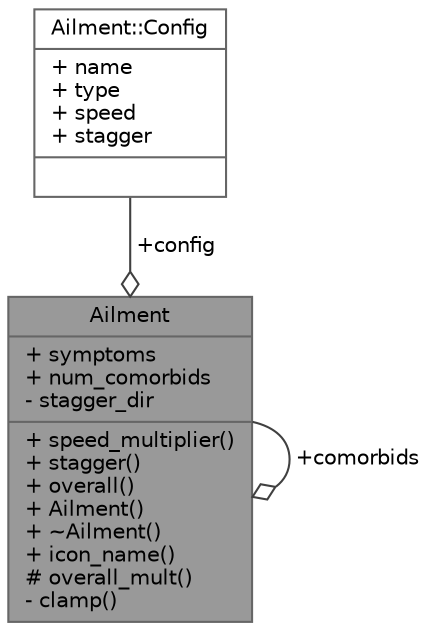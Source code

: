 digraph "Ailment"
{
 // LATEX_PDF_SIZE
  bgcolor="transparent";
  edge [fontname=Helvetica,fontsize=10,labelfontname=Helvetica,labelfontsize=10];
  node [fontname=Helvetica,fontsize=10,shape=box,height=0.2,width=0.4];
  Node1 [shape=record,label="{Ailment\n|+ symptoms\l+ num_comorbids\l- stagger_dir\l|+ speed_multiplier()\l+ stagger()\l+ overall()\l+ Ailment()\l+ ~Ailment()\l+ icon_name()\l# overall_mult()\l- clamp()\l}",height=0.2,width=0.4,color="gray40", fillcolor="grey60", style="filled", fontcolor="black",tooltip=" "];
  Node2 -> Node1 [color="grey25",style="solid",label=" +config" ,arrowhead="odiamond"];
  Node2 [shape=record,label="{Ailment::Config\n|+ name\l+ type\l+ speed\l+ stagger\l|}",height=0.2,width=0.4,color="gray40", fillcolor="white", style="filled",URL="$d9/dce/struct_ailment_1_1_config.html",tooltip=" "];
  Node1 -> Node1 [color="grey25",style="solid",label=" +comorbids" ,arrowhead="odiamond"];
}
